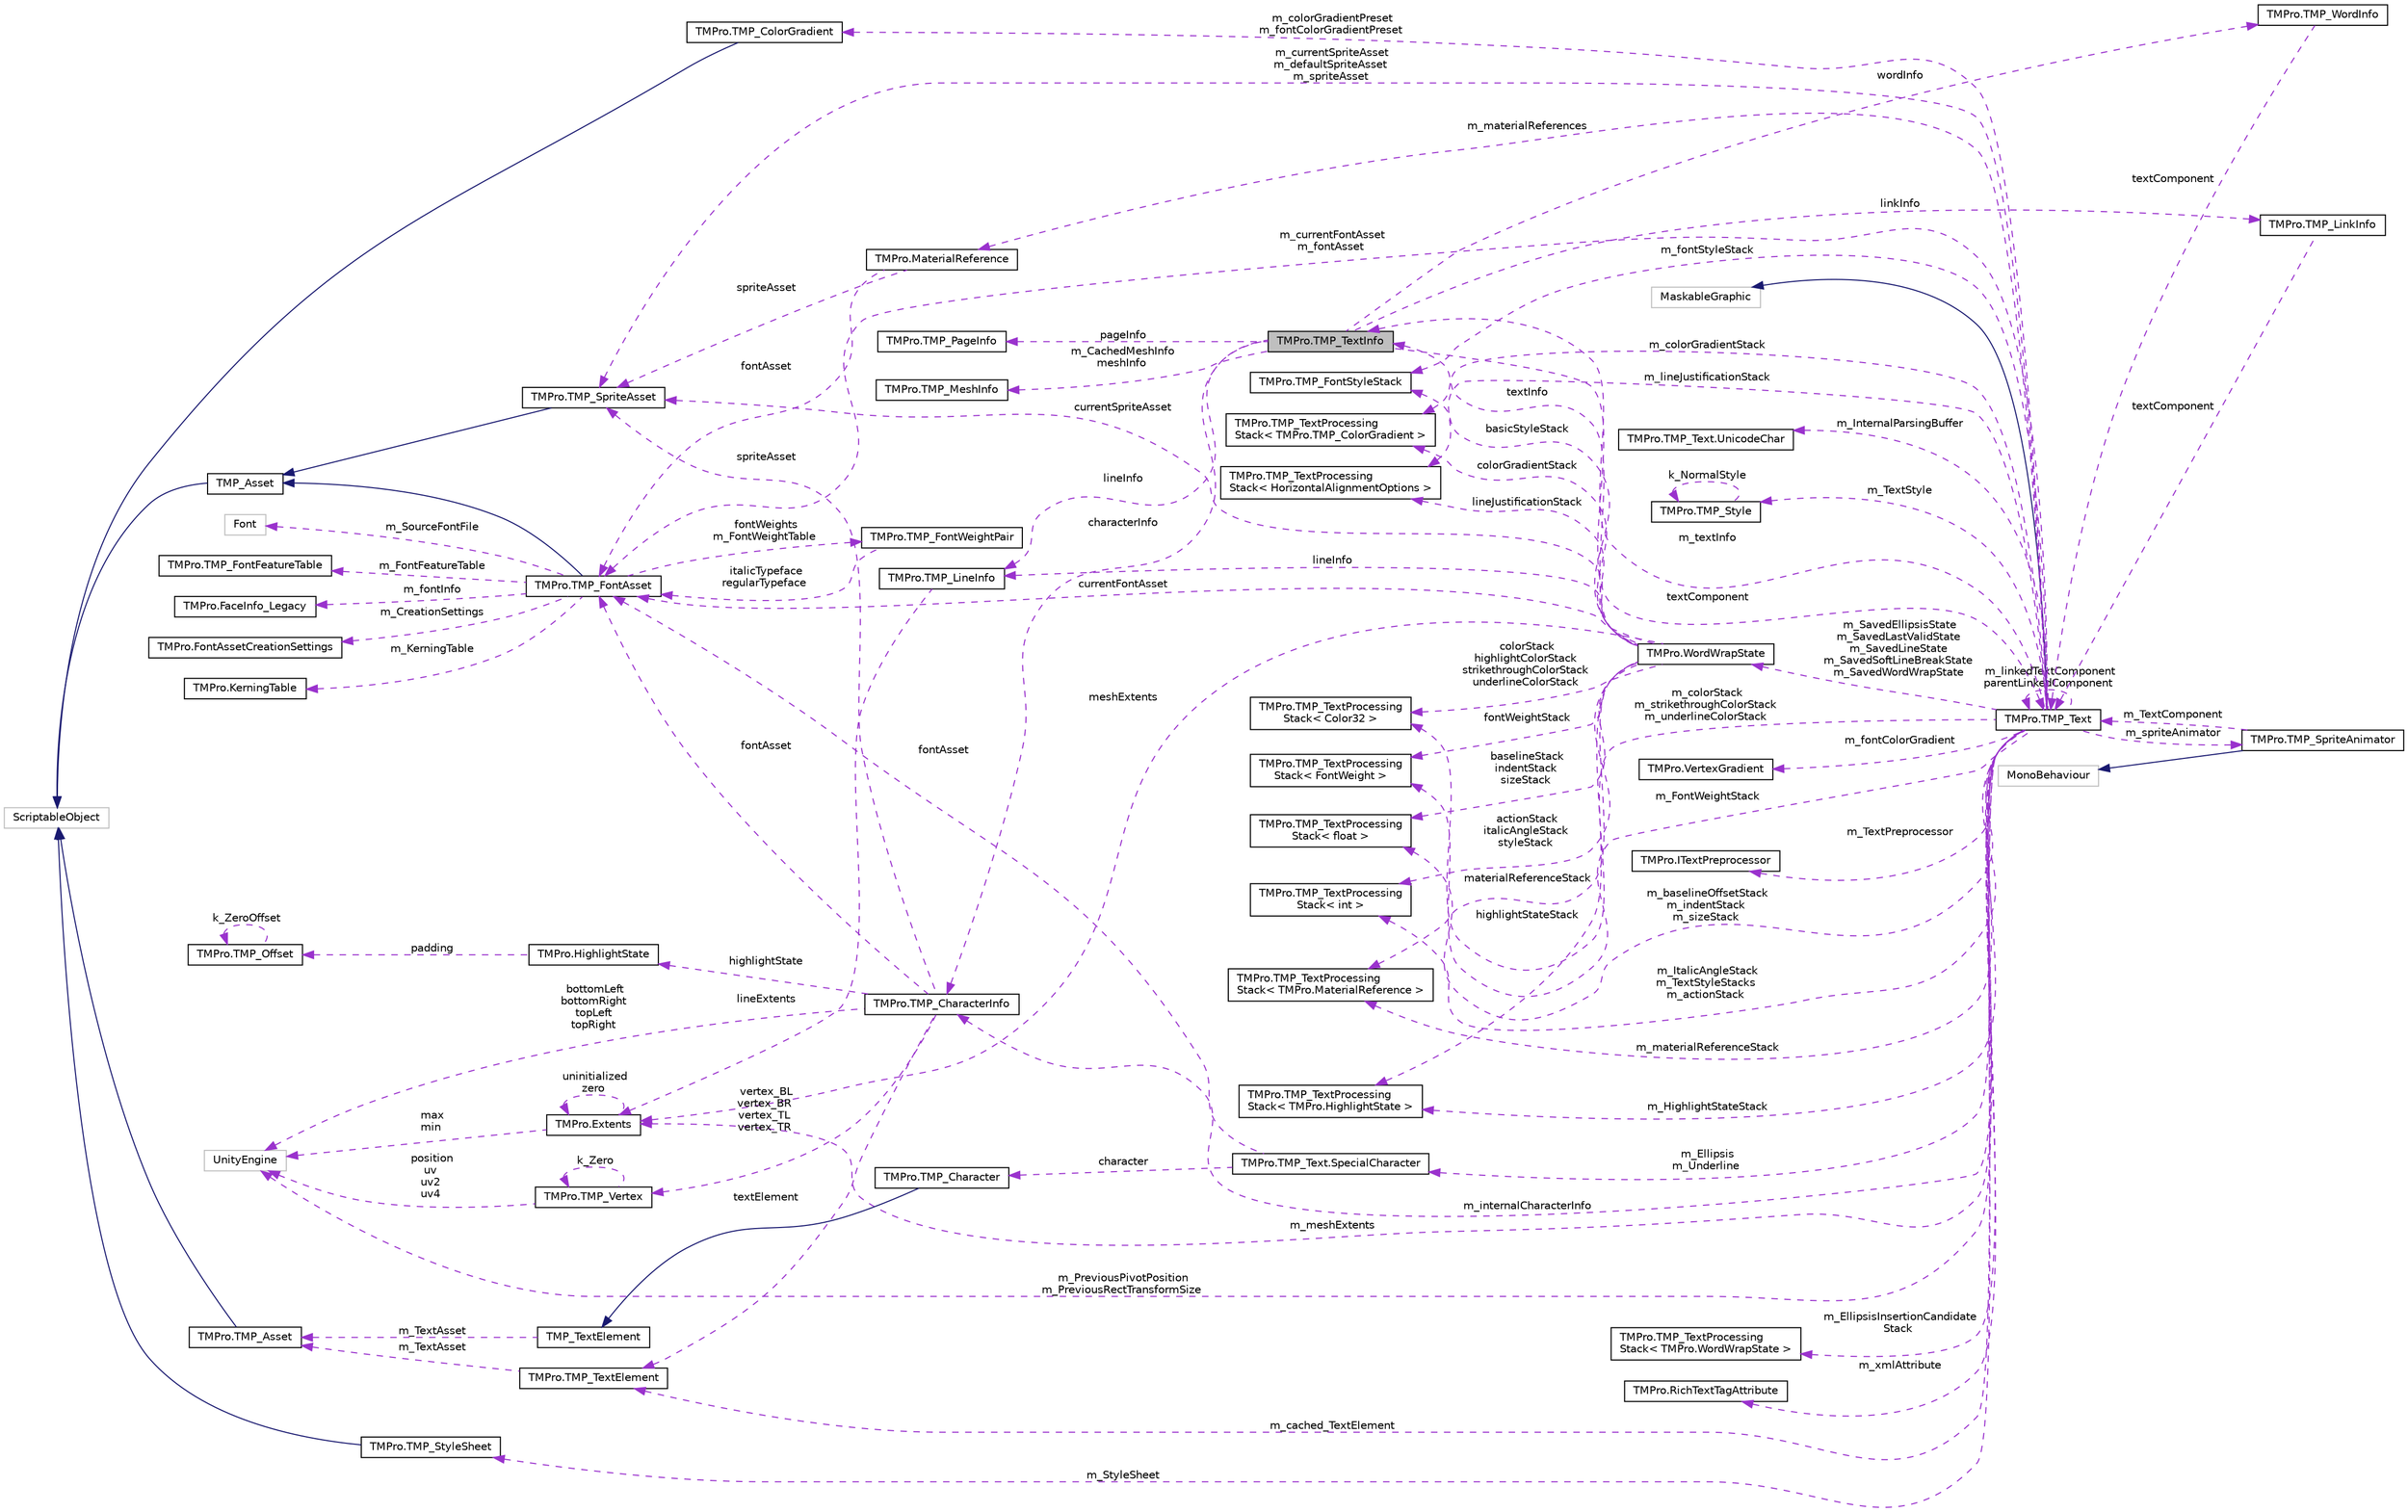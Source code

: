 digraph "TMPro.TMP_TextInfo"
{
 // LATEX_PDF_SIZE
  edge [fontname="Helvetica",fontsize="10",labelfontname="Helvetica",labelfontsize="10"];
  node [fontname="Helvetica",fontsize="10",shape=record];
  rankdir="LR";
  Node1 [label="TMPro.TMP_TextInfo",height=0.2,width=0.4,color="black", fillcolor="grey75", style="filled", fontcolor="black",tooltip="Class which contains information about every element contained within the text object."];
  Node2 -> Node1 [dir="back",color="darkorchid3",fontsize="10",style="dashed",label=" linkInfo" ,fontname="Helvetica"];
  Node2 [label="TMPro.TMP_LinkInfo",height=0.2,width=0.4,color="black", fillcolor="white", style="filled",URL="$struct_t_m_pro_1_1_t_m_p___link_info.html",tooltip="Structure containing information about individual links contained in the text object."];
  Node3 -> Node2 [dir="back",color="darkorchid3",fontsize="10",style="dashed",label=" textComponent" ,fontname="Helvetica"];
  Node3 [label="TMPro.TMP_Text",height=0.2,width=0.4,color="black", fillcolor="white", style="filled",URL="$class_t_m_pro_1_1_t_m_p___text.html",tooltip="Base class which contains common properties and functions shared between the TextMeshPro and TextMesh..."];
  Node4 -> Node3 [dir="back",color="midnightblue",fontsize="10",style="solid",fontname="Helvetica"];
  Node4 [label="MaskableGraphic",height=0.2,width=0.4,color="grey75", fillcolor="white", style="filled",tooltip=" "];
  Node5 -> Node3 [dir="back",color="darkorchid3",fontsize="10",style="dashed",label=" m_fontStyleStack" ,fontname="Helvetica"];
  Node5 [label="TMPro.TMP_FontStyleStack",height=0.2,width=0.4,color="black", fillcolor="white", style="filled",URL="$struct_t_m_pro_1_1_t_m_p___font_style_stack.html",tooltip="Structure used to track basic XML tags which are binary (on / off)"];
  Node6 -> Node3 [dir="back",color="darkorchid3",fontsize="10",style="dashed",label=" m_colorGradientStack" ,fontname="Helvetica"];
  Node6 [label="TMPro.TMP_TextProcessing\lStack\< TMPro.TMP_ColorGradient \>",height=0.2,width=0.4,color="black", fillcolor="white", style="filled",URL="$struct_t_m_pro_1_1_t_m_p___text_processing_stack.html",tooltip=" "];
  Node7 -> Node3 [dir="back",color="darkorchid3",fontsize="10",style="dashed",label=" m_InternalParsingBuffer" ,fontname="Helvetica"];
  Node7 [label="TMPro.TMP_Text.UnicodeChar",height=0.2,width=0.4,color="black", fillcolor="white", style="filled",URL="$struct_t_m_pro_1_1_t_m_p___text_1_1_unicode_char.html",tooltip=" "];
  Node8 -> Node3 [dir="back",color="darkorchid3",fontsize="10",style="dashed",label=" m_lineJustificationStack" ,fontname="Helvetica"];
  Node8 [label="TMPro.TMP_TextProcessing\lStack\< HorizontalAlignmentOptions \>",height=0.2,width=0.4,color="black", fillcolor="white", style="filled",URL="$struct_t_m_pro_1_1_t_m_p___text_processing_stack.html",tooltip=" "];
  Node9 -> Node3 [dir="back",color="darkorchid3",fontsize="10",style="dashed",label=" m_materialReferences" ,fontname="Helvetica"];
  Node9 [label="TMPro.MaterialReference",height=0.2,width=0.4,color="black", fillcolor="white", style="filled",URL="$struct_t_m_pro_1_1_material_reference.html",tooltip=" "];
  Node10 -> Node9 [dir="back",color="darkorchid3",fontsize="10",style="dashed",label=" fontAsset" ,fontname="Helvetica"];
  Node10 [label="TMPro.TMP_FontAsset",height=0.2,width=0.4,color="black", fillcolor="white", style="filled",URL="$class_t_m_pro_1_1_t_m_p___font_asset.html",tooltip=" "];
  Node11 -> Node10 [dir="back",color="midnightblue",fontsize="10",style="solid",fontname="Helvetica"];
  Node11 [label="TMP_Asset",height=0.2,width=0.4,color="black", fillcolor="white", style="filled",URL="$class_t_m_pro_1_1_t_m_p___asset.html",tooltip=" "];
  Node12 -> Node11 [dir="back",color="midnightblue",fontsize="10",style="solid",fontname="Helvetica"];
  Node12 [label="ScriptableObject",height=0.2,width=0.4,color="grey75", fillcolor="white", style="filled",tooltip=" "];
  Node13 -> Node10 [dir="back",color="darkorchid3",fontsize="10",style="dashed",label=" m_CreationSettings" ,fontname="Helvetica"];
  Node13 [label="TMPro.FontAssetCreationSettings",height=0.2,width=0.4,color="black", fillcolor="white", style="filled",URL="$struct_t_m_pro_1_1_font_asset_creation_settings.html",tooltip=" "];
  Node14 -> Node10 [dir="back",color="darkorchid3",fontsize="10",style="dashed",label=" m_KerningTable" ,fontname="Helvetica"];
  Node14 [label="TMPro.KerningTable",height=0.2,width=0.4,color="black", fillcolor="white", style="filled",URL="$class_t_m_pro_1_1_kerning_table.html",tooltip=" "];
  Node15 -> Node10 [dir="back",color="darkorchid3",fontsize="10",style="dashed",label=" fontWeights\nm_FontWeightTable" ,fontname="Helvetica"];
  Node15 [label="TMPro.TMP_FontWeightPair",height=0.2,width=0.4,color="black", fillcolor="white", style="filled",URL="$struct_t_m_pro_1_1_t_m_p___font_weight_pair.html",tooltip="Contains the font assets for the regular and italic styles associated with a given font weight."];
  Node10 -> Node15 [dir="back",color="darkorchid3",fontsize="10",style="dashed",label=" italicTypeface\nregularTypeface" ,fontname="Helvetica"];
  Node16 -> Node10 [dir="back",color="darkorchid3",fontsize="10",style="dashed",label=" m_SourceFontFile" ,fontname="Helvetica"];
  Node16 [label="Font",height=0.2,width=0.4,color="grey75", fillcolor="white", style="filled",tooltip=" "];
  Node17 -> Node10 [dir="back",color="darkorchid3",fontsize="10",style="dashed",label=" m_FontFeatureTable" ,fontname="Helvetica"];
  Node17 [label="TMPro.TMP_FontFeatureTable",height=0.2,width=0.4,color="black", fillcolor="white", style="filled",URL="$class_t_m_pro_1_1_t_m_p___font_feature_table.html",tooltip="Table that contains the various font features available for the given font asset."];
  Node18 -> Node10 [dir="back",color="darkorchid3",fontsize="10",style="dashed",label=" m_fontInfo" ,fontname="Helvetica"];
  Node18 [label="TMPro.FaceInfo_Legacy",height=0.2,width=0.4,color="black", fillcolor="white", style="filled",URL="$class_t_m_pro_1_1_face_info___legacy.html",tooltip="Class that contains the basic information about the font."];
  Node19 -> Node9 [dir="back",color="darkorchid3",fontsize="10",style="dashed",label=" spriteAsset" ,fontname="Helvetica"];
  Node19 [label="TMPro.TMP_SpriteAsset",height=0.2,width=0.4,color="black", fillcolor="white", style="filled",URL="$class_t_m_pro_1_1_t_m_p___sprite_asset.html",tooltip=" "];
  Node11 -> Node19 [dir="back",color="midnightblue",fontsize="10",style="solid",fontname="Helvetica"];
  Node1 -> Node3 [dir="back",color="darkorchid3",fontsize="10",style="dashed",label=" m_textInfo" ,fontname="Helvetica"];
  Node20 -> Node3 [dir="back",color="darkorchid3",fontsize="10",style="dashed",label=" m_meshExtents" ,fontname="Helvetica"];
  Node20 [label="TMPro.Extents",height=0.2,width=0.4,color="black", fillcolor="white", style="filled",URL="$struct_t_m_pro_1_1_extents.html",tooltip=" "];
  Node20 -> Node20 [dir="back",color="darkorchid3",fontsize="10",style="dashed",label=" uninitialized\nzero" ,fontname="Helvetica"];
  Node21 -> Node20 [dir="back",color="darkorchid3",fontsize="10",style="dashed",label=" max\nmin" ,fontname="Helvetica"];
  Node21 [label="UnityEngine",height=0.2,width=0.4,color="grey75", fillcolor="white", style="filled",tooltip=" "];
  Node10 -> Node3 [dir="back",color="darkorchid3",fontsize="10",style="dashed",label=" m_currentFontAsset\nm_fontAsset" ,fontname="Helvetica"];
  Node21 -> Node3 [dir="back",color="darkorchid3",fontsize="10",style="dashed",label=" m_PreviousPivotPosition\nm_PreviousRectTransformSize" ,fontname="Helvetica"];
  Node22 -> Node3 [dir="back",color="darkorchid3",fontsize="10",style="dashed",label=" m_StyleSheet" ,fontname="Helvetica"];
  Node22 [label="TMPro.TMP_StyleSheet",height=0.2,width=0.4,color="black", fillcolor="white", style="filled",URL="$class_t_m_pro_1_1_t_m_p___style_sheet.html",tooltip=" "];
  Node12 -> Node22 [dir="back",color="midnightblue",fontsize="10",style="solid",fontname="Helvetica"];
  Node23 -> Node3 [dir="back",color="darkorchid3",fontsize="10",style="dashed",label=" m_fontColorGradient" ,fontname="Helvetica"];
  Node23 [label="TMPro.VertexGradient",height=0.2,width=0.4,color="black", fillcolor="white", style="filled",URL="$struct_t_m_pro_1_1_vertex_gradient.html",tooltip="TMP custom data type to represent 32 bit characters."];
  Node24 -> Node3 [dir="back",color="darkorchid3",fontsize="10",style="dashed",label=" m_Ellipsis\nm_Underline" ,fontname="Helvetica"];
  Node24 [label="TMPro.TMP_Text.SpecialCharacter",height=0.2,width=0.4,color="black", fillcolor="white", style="filled",URL="$struct_t_m_pro_1_1_t_m_p___text_1_1_special_character.html",tooltip=" "];
  Node10 -> Node24 [dir="back",color="darkorchid3",fontsize="10",style="dashed",label=" fontAsset" ,fontname="Helvetica"];
  Node25 -> Node24 [dir="back",color="darkorchid3",fontsize="10",style="dashed",label=" character" ,fontname="Helvetica"];
  Node25 [label="TMPro.TMP_Character",height=0.2,width=0.4,color="black", fillcolor="white", style="filled",URL="$class_t_m_pro_1_1_t_m_p___character.html",tooltip="A basic element of text."];
  Node26 -> Node25 [dir="back",color="midnightblue",fontsize="10",style="solid",fontname="Helvetica"];
  Node26 [label="TMP_TextElement",height=0.2,width=0.4,color="black", fillcolor="white", style="filled",URL="$class_t_m_pro_1_1_t_m_p___text_element.html",tooltip="Base class for all text elements like Character and SpriteCharacter."];
  Node27 -> Node26 [dir="back",color="darkorchid3",fontsize="10",style="dashed",label=" m_TextAsset" ,fontname="Helvetica"];
  Node27 [label="TMPro.TMP_Asset",height=0.2,width=0.4,color="black", fillcolor="white", style="filled",URL="$class_t_m_pro_1_1_t_m_p___asset.html",tooltip=" "];
  Node12 -> Node27 [dir="back",color="midnightblue",fontsize="10",style="solid",fontname="Helvetica"];
  Node3 -> Node3 [dir="back",color="darkorchid3",fontsize="10",style="dashed",label=" m_linkedTextComponent\nparentLinkedComponent" ,fontname="Helvetica"];
  Node28 -> Node3 [dir="back",color="darkorchid3",fontsize="10",style="dashed",label=" m_TextPreprocessor" ,fontname="Helvetica"];
  Node28 [label="TMPro.ITextPreprocessor",height=0.2,width=0.4,color="black", fillcolor="white", style="filled",URL="$interface_t_m_pro_1_1_i_text_preprocessor.html",tooltip="Interface used for preprocessing and shaping of text."];
  Node29 -> Node3 [dir="back",color="darkorchid3",fontsize="10",style="dashed",label=" m_colorStack\nm_strikethroughColorStack\nm_underlineColorStack" ,fontname="Helvetica"];
  Node29 [label="TMPro.TMP_TextProcessing\lStack\< Color32 \>",height=0.2,width=0.4,color="black", fillcolor="white", style="filled",URL="$struct_t_m_pro_1_1_t_m_p___text_processing_stack.html",tooltip=" "];
  Node30 -> Node3 [dir="back",color="darkorchid3",fontsize="10",style="dashed",label=" m_colorGradientPreset\nm_fontColorGradientPreset" ,fontname="Helvetica"];
  Node30 [label="TMPro.TMP_ColorGradient",height=0.2,width=0.4,color="black", fillcolor="white", style="filled",URL="$class_t_m_pro_1_1_t_m_p___color_gradient.html",tooltip=" "];
  Node12 -> Node30 [dir="back",color="midnightblue",fontsize="10",style="solid",fontname="Helvetica"];
  Node31 -> Node3 [dir="back",color="darkorchid3",fontsize="10",style="dashed",label=" m_spriteAnimator" ,fontname="Helvetica"];
  Node31 [label="TMPro.TMP_SpriteAnimator",height=0.2,width=0.4,color="black", fillcolor="white", style="filled",URL="$class_t_m_pro_1_1_t_m_p___sprite_animator.html",tooltip=" "];
  Node32 -> Node31 [dir="back",color="midnightblue",fontsize="10",style="solid",fontname="Helvetica"];
  Node32 [label="MonoBehaviour",height=0.2,width=0.4,color="grey75", fillcolor="white", style="filled",tooltip=" "];
  Node3 -> Node31 [dir="back",color="darkorchid3",fontsize="10",style="dashed",label=" m_TextComponent" ,fontname="Helvetica"];
  Node33 -> Node3 [dir="back",color="darkorchid3",fontsize="10",style="dashed",label=" m_FontWeightStack" ,fontname="Helvetica"];
  Node33 [label="TMPro.TMP_TextProcessing\lStack\< FontWeight \>",height=0.2,width=0.4,color="black", fillcolor="white", style="filled",URL="$struct_t_m_pro_1_1_t_m_p___text_processing_stack.html",tooltip=" "];
  Node34 -> Node3 [dir="back",color="darkorchid3",fontsize="10",style="dashed",label=" m_baselineOffsetStack\nm_indentStack\nm_sizeStack" ,fontname="Helvetica"];
  Node34 [label="TMPro.TMP_TextProcessing\lStack\< float \>",height=0.2,width=0.4,color="black", fillcolor="white", style="filled",URL="$struct_t_m_pro_1_1_t_m_p___text_processing_stack.html",tooltip=" "];
  Node35 -> Node3 [dir="back",color="darkorchid3",fontsize="10",style="dashed",label=" m_ItalicAngleStack\nm_TextStyleStacks\nm_actionStack" ,fontname="Helvetica"];
  Node35 [label="TMPro.TMP_TextProcessing\lStack\< int \>",height=0.2,width=0.4,color="black", fillcolor="white", style="filled",URL="$struct_t_m_pro_1_1_t_m_p___text_processing_stack.html",tooltip=" "];
  Node36 -> Node3 [dir="back",color="darkorchid3",fontsize="10",style="dashed",label=" m_SavedEllipsisState\nm_SavedLastValidState\nm_SavedLineState\nm_SavedSoftLineBreakState\nm_SavedWordWrapState" ,fontname="Helvetica"];
  Node36 [label="TMPro.WordWrapState",height=0.2,width=0.4,color="black", fillcolor="white", style="filled",URL="$struct_t_m_pro_1_1_word_wrap_state.html",tooltip=" "];
  Node5 -> Node36 [dir="back",color="darkorchid3",fontsize="10",style="dashed",label=" basicStyleStack" ,fontname="Helvetica"];
  Node8 -> Node36 [dir="back",color="darkorchid3",fontsize="10",style="dashed",label=" lineJustificationStack" ,fontname="Helvetica"];
  Node6 -> Node36 [dir="back",color="darkorchid3",fontsize="10",style="dashed",label=" colorGradientStack" ,fontname="Helvetica"];
  Node37 -> Node36 [dir="back",color="darkorchid3",fontsize="10",style="dashed",label=" lineInfo" ,fontname="Helvetica"];
  Node37 [label="TMPro.TMP_LineInfo",height=0.2,width=0.4,color="black", fillcolor="white", style="filled",URL="$struct_t_m_pro_1_1_t_m_p___line_info.html",tooltip="Structure which contains information about the individual lines of text."];
  Node20 -> Node37 [dir="back",color="darkorchid3",fontsize="10",style="dashed",label=" lineExtents" ,fontname="Helvetica"];
  Node1 -> Node36 [dir="back",color="darkorchid3",fontsize="10",style="dashed",label=" textInfo" ,fontname="Helvetica"];
  Node20 -> Node36 [dir="back",color="darkorchid3",fontsize="10",style="dashed",label=" meshExtents" ,fontname="Helvetica"];
  Node10 -> Node36 [dir="back",color="darkorchid3",fontsize="10",style="dashed",label=" currentFontAsset" ,fontname="Helvetica"];
  Node29 -> Node36 [dir="back",color="darkorchid3",fontsize="10",style="dashed",label=" colorStack\nhighlightColorStack\nstrikethroughColorStack\nunderlineColorStack" ,fontname="Helvetica"];
  Node33 -> Node36 [dir="back",color="darkorchid3",fontsize="10",style="dashed",label=" fontWeightStack" ,fontname="Helvetica"];
  Node34 -> Node36 [dir="back",color="darkorchid3",fontsize="10",style="dashed",label=" baselineStack\nindentStack\nsizeStack" ,fontname="Helvetica"];
  Node38 -> Node36 [dir="back",color="darkorchid3",fontsize="10",style="dashed",label=" materialReferenceStack" ,fontname="Helvetica"];
  Node38 [label="TMPro.TMP_TextProcessing\lStack\< TMPro.MaterialReference \>",height=0.2,width=0.4,color="black", fillcolor="white", style="filled",URL="$struct_t_m_pro_1_1_t_m_p___text_processing_stack.html",tooltip=" "];
  Node35 -> Node36 [dir="back",color="darkorchid3",fontsize="10",style="dashed",label=" actionStack\nitalicAngleStack\nstyleStack" ,fontname="Helvetica"];
  Node39 -> Node36 [dir="back",color="darkorchid3",fontsize="10",style="dashed",label=" highlightStateStack" ,fontname="Helvetica"];
  Node39 [label="TMPro.TMP_TextProcessing\lStack\< TMPro.HighlightState \>",height=0.2,width=0.4,color="black", fillcolor="white", style="filled",URL="$struct_t_m_pro_1_1_t_m_p___text_processing_stack.html",tooltip=" "];
  Node19 -> Node36 [dir="back",color="darkorchid3",fontsize="10",style="dashed",label=" currentSpriteAsset" ,fontname="Helvetica"];
  Node38 -> Node3 [dir="back",color="darkorchid3",fontsize="10",style="dashed",label=" m_materialReferenceStack" ,fontname="Helvetica"];
  Node39 -> Node3 [dir="back",color="darkorchid3",fontsize="10",style="dashed",label=" m_HighlightStateStack" ,fontname="Helvetica"];
  Node40 -> Node3 [dir="back",color="darkorchid3",fontsize="10",style="dashed",label=" m_EllipsisInsertionCandidate\lStack" ,fontname="Helvetica"];
  Node40 [label="TMPro.TMP_TextProcessing\lStack\< TMPro.WordWrapState \>",height=0.2,width=0.4,color="black", fillcolor="white", style="filled",URL="$struct_t_m_pro_1_1_t_m_p___text_processing_stack.html",tooltip=" "];
  Node41 -> Node3 [dir="back",color="darkorchid3",fontsize="10",style="dashed",label=" m_xmlAttribute" ,fontname="Helvetica"];
  Node41 [label="TMPro.RichTextTagAttribute",height=0.2,width=0.4,color="black", fillcolor="white", style="filled",URL="$struct_t_m_pro_1_1_rich_text_tag_attribute.html",tooltip=" "];
  Node42 -> Node3 [dir="back",color="darkorchid3",fontsize="10",style="dashed",label=" m_internalCharacterInfo" ,fontname="Helvetica"];
  Node42 [label="TMPro.TMP_CharacterInfo",height=0.2,width=0.4,color="black", fillcolor="white", style="filled",URL="$struct_t_m_pro_1_1_t_m_p___character_info.html",tooltip="Structure containing information about individual text elements (character or sprites)."];
  Node10 -> Node42 [dir="back",color="darkorchid3",fontsize="10",style="dashed",label=" fontAsset" ,fontname="Helvetica"];
  Node21 -> Node42 [dir="back",color="darkorchid3",fontsize="10",style="dashed",label=" bottomLeft\nbottomRight\ntopLeft\ntopRight" ,fontname="Helvetica"];
  Node43 -> Node42 [dir="back",color="darkorchid3",fontsize="10",style="dashed",label=" highlightState" ,fontname="Helvetica"];
  Node43 [label="TMPro.HighlightState",height=0.2,width=0.4,color="black", fillcolor="white", style="filled",URL="$struct_t_m_pro_1_1_highlight_state.html",tooltip=" "];
  Node44 -> Node43 [dir="back",color="darkorchid3",fontsize="10",style="dashed",label=" padding" ,fontname="Helvetica"];
  Node44 [label="TMPro.TMP_Offset",height=0.2,width=0.4,color="black", fillcolor="white", style="filled",URL="$struct_t_m_pro_1_1_t_m_p___offset.html",tooltip=" "];
  Node44 -> Node44 [dir="back",color="darkorchid3",fontsize="10",style="dashed",label=" k_ZeroOffset" ,fontname="Helvetica"];
  Node45 -> Node42 [dir="back",color="darkorchid3",fontsize="10",style="dashed",label=" vertex_BL\nvertex_BR\nvertex_TL\nvertex_TR" ,fontname="Helvetica"];
  Node45 [label="TMPro.TMP_Vertex",height=0.2,width=0.4,color="black", fillcolor="white", style="filled",URL="$struct_t_m_pro_1_1_t_m_p___vertex.html",tooltip=" "];
  Node21 -> Node45 [dir="back",color="darkorchid3",fontsize="10",style="dashed",label=" position\nuv\nuv2\nuv4" ,fontname="Helvetica"];
  Node45 -> Node45 [dir="back",color="darkorchid3",fontsize="10",style="dashed",label=" k_Zero" ,fontname="Helvetica"];
  Node19 -> Node42 [dir="back",color="darkorchid3",fontsize="10",style="dashed",label=" spriteAsset" ,fontname="Helvetica"];
  Node46 -> Node42 [dir="back",color="darkorchid3",fontsize="10",style="dashed",label=" textElement" ,fontname="Helvetica"];
  Node46 [label="TMPro.TMP_TextElement",height=0.2,width=0.4,color="black", fillcolor="white", style="filled",URL="$class_t_m_pro_1_1_t_m_p___text_element.html",tooltip="Base class for all text elements like Character and SpriteCharacter."];
  Node27 -> Node46 [dir="back",color="darkorchid3",fontsize="10",style="dashed",label=" m_TextAsset" ,fontname="Helvetica"];
  Node46 -> Node3 [dir="back",color="darkorchid3",fontsize="10",style="dashed",label=" m_cached_TextElement" ,fontname="Helvetica"];
  Node47 -> Node3 [dir="back",color="darkorchid3",fontsize="10",style="dashed",label=" m_TextStyle" ,fontname="Helvetica"];
  Node47 [label="TMPro.TMP_Style",height=0.2,width=0.4,color="black", fillcolor="white", style="filled",URL="$class_t_m_pro_1_1_t_m_p___style.html",tooltip=" "];
  Node47 -> Node47 [dir="back",color="darkorchid3",fontsize="10",style="dashed",label=" k_NormalStyle" ,fontname="Helvetica"];
  Node19 -> Node3 [dir="back",color="darkorchid3",fontsize="10",style="dashed",label=" m_currentSpriteAsset\nm_defaultSpriteAsset\nm_spriteAsset" ,fontname="Helvetica"];
  Node48 -> Node1 [dir="back",color="darkorchid3",fontsize="10",style="dashed",label=" pageInfo" ,fontname="Helvetica"];
  Node48 [label="TMPro.TMP_PageInfo",height=0.2,width=0.4,color="black", fillcolor="white", style="filled",URL="$struct_t_m_pro_1_1_t_m_p___page_info.html",tooltip=" "];
  Node37 -> Node1 [dir="back",color="darkorchid3",fontsize="10",style="dashed",label=" lineInfo" ,fontname="Helvetica"];
  Node3 -> Node1 [dir="back",color="darkorchid3",fontsize="10",style="dashed",label=" textComponent" ,fontname="Helvetica"];
  Node49 -> Node1 [dir="back",color="darkorchid3",fontsize="10",style="dashed",label=" m_CachedMeshInfo\nmeshInfo" ,fontname="Helvetica"];
  Node49 [label="TMPro.TMP_MeshInfo",height=0.2,width=0.4,color="black", fillcolor="white", style="filled",URL="$struct_t_m_pro_1_1_t_m_p___mesh_info.html",tooltip="Structure which contains the vertex attributes (geometry) of the text object."];
  Node50 -> Node1 [dir="back",color="darkorchid3",fontsize="10",style="dashed",label=" wordInfo" ,fontname="Helvetica"];
  Node50 [label="TMPro.TMP_WordInfo",height=0.2,width=0.4,color="black", fillcolor="white", style="filled",URL="$struct_t_m_pro_1_1_t_m_p___word_info.html",tooltip="Structure containing information about the individual words contained in the text object."];
  Node3 -> Node50 [dir="back",color="darkorchid3",fontsize="10",style="dashed",label=" textComponent" ,fontname="Helvetica"];
  Node42 -> Node1 [dir="back",color="darkorchid3",fontsize="10",style="dashed",label=" characterInfo" ,fontname="Helvetica"];
}
